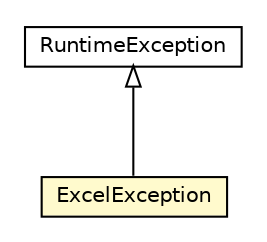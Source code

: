 #!/usr/local/bin/dot
#
# Class diagram 
# Generated by UMLGraph version R5_6_6-8-g8d7759 (http://www.umlgraph.org/)
#

digraph G {
	edge [fontname="Helvetica",fontsize=10,labelfontname="Helvetica",labelfontsize=10];
	node [fontname="Helvetica",fontsize=10,shape=plaintext];
	nodesep=0.25;
	ranksep=0.5;
	// org.dayatang.excel.ExcelException
	c49217 [label=<<table title="org.dayatang.excel.ExcelException" border="0" cellborder="1" cellspacing="0" cellpadding="2" port="p" bgcolor="lemonChiffon" href="./ExcelException.html">
		<tr><td><table border="0" cellspacing="0" cellpadding="1">
<tr><td align="center" balign="center"> ExcelException </td></tr>
		</table></td></tr>
		</table>>, URL="./ExcelException.html", fontname="Helvetica", fontcolor="black", fontsize=10.0];
	//org.dayatang.excel.ExcelException extends java.lang.RuntimeException
	c49315:p -> c49217:p [dir=back,arrowtail=empty];
	// java.lang.RuntimeException
	c49315 [label=<<table title="java.lang.RuntimeException" border="0" cellborder="1" cellspacing="0" cellpadding="2" port="p" href="http://download.oracle.com/javase/7/docs/api/java/lang/RuntimeException.html">
		<tr><td><table border="0" cellspacing="0" cellpadding="1">
<tr><td align="center" balign="center"> RuntimeException </td></tr>
		</table></td></tr>
		</table>>, URL="http://download.oracle.com/javase/7/docs/api/java/lang/RuntimeException.html", fontname="Helvetica", fontcolor="black", fontsize=10.0];
}

